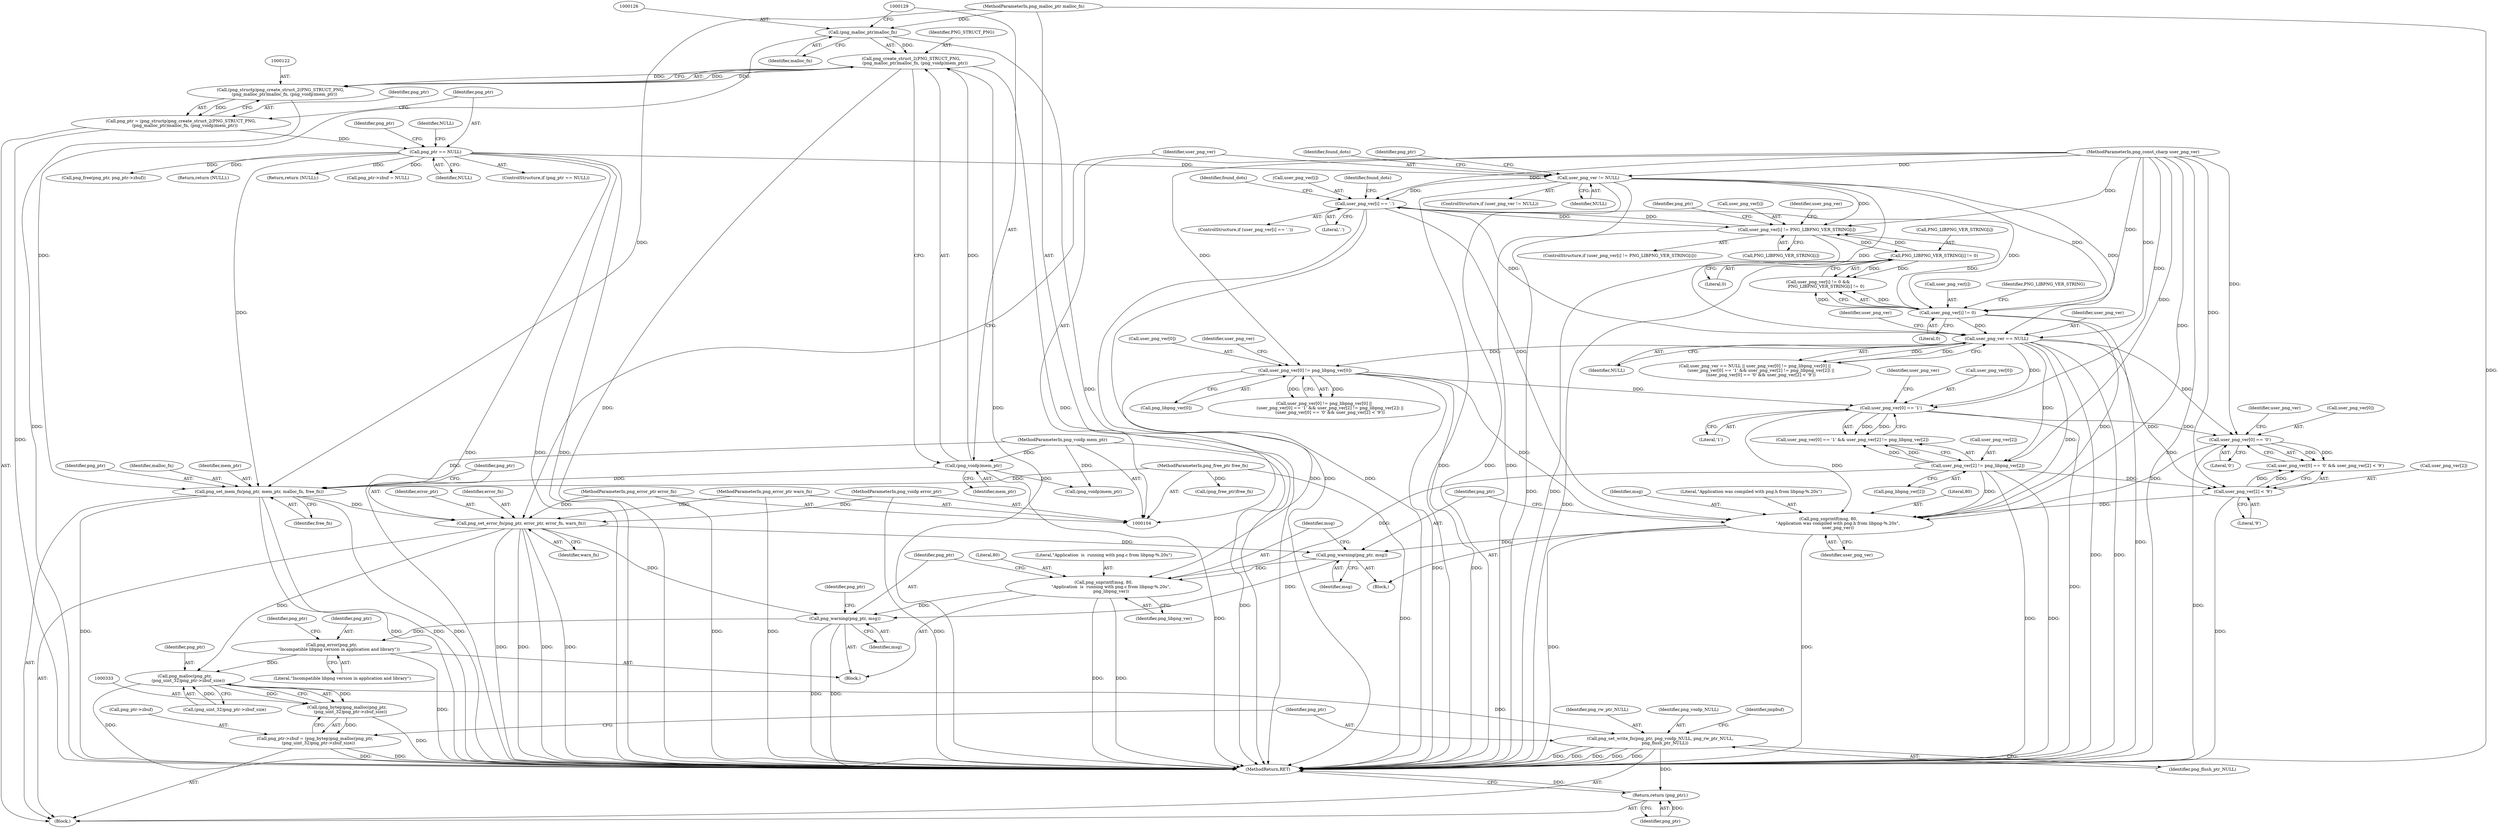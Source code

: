 digraph "0_Chrome_7f3d85b096f66870a15b37c2f40b219b2e292693_24@API" {
"1000307" [label="(Call,png_snprintf(msg, 80,\n           \"Application  is  running with png.c from libpng-%.20s\",\n           png_libpng_ver))"];
"1000304" [label="(Call,png_warning(png_ptr, msg))"];
"1000185" [label="(Call,png_set_error_fn(png_ptr, error_ptr, error_fn, warn_fn))"];
"1000180" [label="(Call,png_set_mem_fn(png_ptr, mem_ptr, malloc_fn, free_fn))"];
"1000132" [label="(Call,png_ptr == NULL)"];
"1000119" [label="(Call,png_ptr = (png_structp)png_create_struct_2(PNG_STRUCT_PNG,\n      (png_malloc_ptr)malloc_fn, (png_voidp)mem_ptr))"];
"1000121" [label="(Call,(png_structp)png_create_struct_2(PNG_STRUCT_PNG,\n      (png_malloc_ptr)malloc_fn, (png_voidp)mem_ptr))"];
"1000123" [label="(Call,png_create_struct_2(PNG_STRUCT_PNG,\n      (png_malloc_ptr)malloc_fn, (png_voidp)mem_ptr))"];
"1000125" [label="(Call,(png_malloc_ptr)malloc_fn)"];
"1000110" [label="(MethodParameterIn,png_malloc_ptr malloc_fn)"];
"1000128" [label="(Call,(png_voidp)mem_ptr)"];
"1000109" [label="(MethodParameterIn,png_voidp mem_ptr)"];
"1000111" [label="(MethodParameterIn,png_free_ptr free_fn)"];
"1000106" [label="(MethodParameterIn,png_voidp error_ptr)"];
"1000107" [label="(MethodParameterIn,png_error_ptr error_fn)"];
"1000108" [label="(MethodParameterIn,png_error_ptr warn_fn)"];
"1000299" [label="(Call,png_snprintf(msg, 80,\n              \"Application was compiled with png.h from libpng-%.20s\",\n              user_png_ver))"];
"1000258" [label="(Call,user_png_ver == NULL)"];
"1000221" [label="(Call,user_png_ver[i] == '.')"];
"1000208" [label="(Call,user_png_ver[i] != PNG_LIBPNG_VER_STRING[i])"];
"1000233" [label="(Call,user_png_ver[i] != 0)"];
"1000191" [label="(Call,user_png_ver != NULL)"];
"1000105" [label="(MethodParameterIn,png_const_charp user_png_ver)"];
"1000238" [label="(Call,PNG_LIBPNG_VER_STRING[i] != 0)"];
"1000284" [label="(Call,user_png_ver[0] == '0')"];
"1000271" [label="(Call,user_png_ver[0] == '1')"];
"1000262" [label="(Call,user_png_ver[0] != png_libpng_ver[0])"];
"1000289" [label="(Call,user_png_ver[2] < '9')"];
"1000276" [label="(Call,user_png_ver[2] != png_libpng_ver[2])"];
"1000312" [label="(Call,png_warning(png_ptr, msg))"];
"1000320" [label="(Call,png_error(png_ptr,\n           \"Incompatible libpng version in application and library\"))"];
"1000334" [label="(Call,png_malloc(png_ptr,\n     (png_uint_32)png_ptr->zbuf_size))"];
"1000332" [label="(Call,(png_bytep)png_malloc(png_ptr,\n     (png_uint_32)png_ptr->zbuf_size))"];
"1000328" [label="(Call,png_ptr->zbuf = (png_bytep)png_malloc(png_ptr,\n     (png_uint_32)png_ptr->zbuf_size))"];
"1000341" [label="(Call,png_set_write_fn(png_ptr, png_voidp_NULL, png_rw_ptr_NULL,\n       png_flush_ptr_NULL))"];
"1000357" [label="(Return,return (png_ptr);)"];
"1000135" [label="(Return,return (NULL);)"];
"1000263" [label="(Call,user_png_ver[0])"];
"1000357" [label="(Return,return (png_ptr);)"];
"1000156" [label="(Call,png_ptr->zbuf = NULL)"];
"1000272" [label="(Call,user_png_ver[0])"];
"1000191" [label="(Call,user_png_ver != NULL)"];
"1000257" [label="(Call,user_png_ver == NULL || user_png_ver[0] != png_libpng_ver[0] ||\n         (user_png_ver[0] == '1' && user_png_ver[2] != png_libpng_ver[2]) ||\n         (user_png_ver[0] == '0' && user_png_ver[2] < '9'))"];
"1000320" [label="(Call,png_error(png_ptr,\n           \"Incompatible libpng version in application and library\"))"];
"1000303" [label="(Identifier,user_png_ver)"];
"1000280" [label="(Call,png_libpng_ver[2])"];
"1000232" [label="(Call,user_png_ver[i] != 0 &&\n            PNG_LIBPNG_VER_STRING[i] != 0)"];
"1000266" [label="(Call,png_libpng_ver[0])"];
"1000192" [label="(Identifier,user_png_ver)"];
"1000107" [label="(MethodParameterIn,png_error_ptr error_fn)"];
"1000125" [label="(Call,(png_malloc_ptr)malloc_fn)"];
"1000291" [label="(Identifier,user_png_ver)"];
"1000165" [label="(Call,(png_free_ptr)free_fn)"];
"1000275" [label="(Literal,'1')"];
"1000345" [label="(Identifier,png_flush_ptr_NULL)"];
"1000304" [label="(Call,png_warning(png_ptr, msg))"];
"1000134" [label="(Identifier,NULL)"];
"1000239" [label="(Call,PNG_LIBPNG_VER_STRING[i])"];
"1000312" [label="(Call,png_warning(png_ptr, msg))"];
"1000230" [label="(Identifier,found_dots)"];
"1000270" [label="(Call,user_png_ver[0] == '1' && user_png_ver[2] != png_libpng_ver[2])"];
"1000278" [label="(Identifier,user_png_ver)"];
"1000222" [label="(Call,user_png_ver[i])"];
"1000344" [label="(Identifier,png_rw_ptr_NULL)"];
"1000186" [label="(Identifier,png_ptr)"];
"1000183" [label="(Identifier,malloc_fn)"];
"1000212" [label="(Call,PNG_LIBPNG_VER_STRING[i])"];
"1000306" [label="(Identifier,msg)"];
"1000123" [label="(Call,png_create_struct_2(PNG_STRUCT_PNG,\n      (png_malloc_ptr)malloc_fn, (png_voidp)mem_ptr))"];
"1000293" [label="(Literal,'9')"];
"1000185" [label="(Call,png_set_error_fn(png_ptr, error_ptr, error_fn, warn_fn))"];
"1000300" [label="(Identifier,msg)"];
"1000288" [label="(Literal,'0')"];
"1000261" [label="(Call,user_png_ver[0] != png_libpng_ver[0] ||\n         (user_png_ver[0] == '1' && user_png_ver[2] != png_libpng_ver[2]) ||\n         (user_png_ver[0] == '0' && user_png_ver[2] < '9'))"];
"1000294" [label="(Block,)"];
"1000132" [label="(Call,png_ptr == NULL)"];
"1000127" [label="(Identifier,malloc_fn)"];
"1000277" [label="(Call,user_png_ver[2])"];
"1000328" [label="(Call,png_ptr->zbuf = (png_bytep)png_malloc(png_ptr,\n     (png_uint_32)png_ptr->zbuf_size))"];
"1000309" [label="(Literal,80)"];
"1000283" [label="(Call,user_png_ver[0] == '0' && user_png_ver[2] < '9')"];
"1000299" [label="(Call,png_snprintf(msg, 80,\n              \"Application was compiled with png.h from libpng-%.20s\",\n              user_png_ver))"];
"1000290" [label="(Call,user_png_ver[2])"];
"1000329" [label="(Call,png_ptr->zbuf)"];
"1000131" [label="(ControlStructure,if (png_ptr == NULL))"];
"1000260" [label="(Identifier,NULL)"];
"1000184" [label="(Identifier,free_fn)"];
"1000307" [label="(Call,png_snprintf(msg, 80,\n           \"Application  is  running with png.c from libpng-%.20s\",\n           png_libpng_ver))"];
"1000190" [label="(ControlStructure,if (user_png_ver != NULL))"];
"1000182" [label="(Identifier,mem_ptr)"];
"1000359" [label="(MethodReturn,RET)"];
"1000233" [label="(Call,user_png_ver[i] != 0)"];
"1000284" [label="(Call,user_png_ver[0] == '0')"];
"1000343" [label="(Identifier,png_voidp_NULL)"];
"1000313" [label="(Identifier,png_ptr)"];
"1000151" [label="(Call,png_free(png_ptr, png_ptr->zbuf))"];
"1000259" [label="(Identifier,user_png_ver)"];
"1000139" [label="(Identifier,png_ptr)"];
"1000221" [label="(Call,user_png_ver[i] == '.')"];
"1000207" [label="(ControlStructure,if (user_png_ver[i] != PNG_LIBPNG_VER_STRING[i]))"];
"1000332" [label="(Call,(png_bytep)png_malloc(png_ptr,\n     (png_uint_32)png_ptr->zbuf_size))"];
"1000237" [label="(Literal,0)"];
"1000298" [label="(Block,)"];
"1000342" [label="(Identifier,png_ptr)"];
"1000217" [label="(Identifier,png_ptr)"];
"1000119" [label="(Call,png_ptr = (png_structp)png_create_struct_2(PNG_STRUCT_PNG,\n      (png_malloc_ptr)malloc_fn, (png_voidp)mem_ptr))"];
"1000240" [label="(Identifier,PNG_LIBPNG_VER_STRING)"];
"1000128" [label="(Call,(png_voidp)mem_ptr)"];
"1000302" [label="(Literal,\"Application was compiled with png.h from libpng-%.20s\")"];
"1000111" [label="(MethodParameterIn,png_free_ptr free_fn)"];
"1000311" [label="(Identifier,png_libpng_ver)"];
"1000187" [label="(Identifier,error_ptr)"];
"1000225" [label="(Literal,'.')"];
"1000317" [label="(Identifier,png_ptr)"];
"1000130" [label="(Identifier,mem_ptr)"];
"1000189" [label="(Identifier,warn_fn)"];
"1000109" [label="(MethodParameterIn,png_voidp mem_ptr)"];
"1000136" [label="(Identifier,NULL)"];
"1000209" [label="(Call,user_png_ver[i])"];
"1000168" [label="(Call,(png_voidp)mem_ptr)"];
"1000188" [label="(Identifier,error_fn)"];
"1000358" [label="(Identifier,png_ptr)"];
"1000181" [label="(Identifier,png_ptr)"];
"1000314" [label="(Identifier,msg)"];
"1000264" [label="(Identifier,user_png_ver)"];
"1000348" [label="(Identifier,jmpbuf)"];
"1000322" [label="(Literal,\"Incompatible libpng version in application and library\")"];
"1000121" [label="(Call,(png_structp)png_create_struct_2(PNG_STRUCT_PNG,\n      (png_malloc_ptr)malloc_fn, (png_voidp)mem_ptr))"];
"1000310" [label="(Literal,\"Application  is  running with png.c from libpng-%.20s\")"];
"1000110" [label="(MethodParameterIn,png_malloc_ptr malloc_fn)"];
"1000112" [label="(Block,)"];
"1000220" [label="(ControlStructure,if (user_png_ver[i] == '.'))"];
"1000325" [label="(Identifier,png_ptr)"];
"1000180" [label="(Call,png_set_mem_fn(png_ptr, mem_ptr, malloc_fn, free_fn))"];
"1000223" [label="(Identifier,user_png_ver)"];
"1000120" [label="(Identifier,png_ptr)"];
"1000234" [label="(Call,user_png_ver[i])"];
"1000124" [label="(Identifier,PNG_STRUCT_PNG)"];
"1000246" [label="(Identifier,png_ptr)"];
"1000197" [label="(Identifier,found_dots)"];
"1000273" [label="(Identifier,user_png_ver)"];
"1000108" [label="(MethodParameterIn,png_error_ptr warn_fn)"];
"1000271" [label="(Call,user_png_ver[0] == '1')"];
"1000334" [label="(Call,png_malloc(png_ptr,\n     (png_uint_32)png_ptr->zbuf_size))"];
"1000242" [label="(Literal,0)"];
"1000262" [label="(Call,user_png_ver[0] != png_libpng_ver[0])"];
"1000258" [label="(Call,user_png_ver == NULL)"];
"1000133" [label="(Identifier,png_ptr)"];
"1000305" [label="(Identifier,png_ptr)"];
"1000289" [label="(Call,user_png_ver[2] < '9')"];
"1000341" [label="(Call,png_set_write_fn(png_ptr, png_voidp_NULL, png_rw_ptr_NULL,\n       png_flush_ptr_NULL))"];
"1000301" [label="(Literal,80)"];
"1000208" [label="(Call,user_png_ver[i] != PNG_LIBPNG_VER_STRING[i])"];
"1000238" [label="(Call,PNG_LIBPNG_VER_STRING[i] != 0)"];
"1000308" [label="(Identifier,msg)"];
"1000227" [label="(Identifier,found_dots)"];
"1000335" [label="(Identifier,png_ptr)"];
"1000105" [label="(MethodParameterIn,png_const_charp user_png_ver)"];
"1000193" [label="(Identifier,NULL)"];
"1000285" [label="(Call,user_png_ver[0])"];
"1000321" [label="(Identifier,png_ptr)"];
"1000336" [label="(Call,(png_uint_32)png_ptr->zbuf_size)"];
"1000276" [label="(Call,user_png_ver[2] != png_libpng_ver[2])"];
"1000106" [label="(MethodParameterIn,png_voidp error_ptr)"];
"1000171" [label="(Return,return (NULL);)"];
"1000307" -> "1000294"  [label="AST: "];
"1000307" -> "1000311"  [label="CFG: "];
"1000308" -> "1000307"  [label="AST: "];
"1000309" -> "1000307"  [label="AST: "];
"1000310" -> "1000307"  [label="AST: "];
"1000311" -> "1000307"  [label="AST: "];
"1000313" -> "1000307"  [label="CFG: "];
"1000307" -> "1000359"  [label="DDG: "];
"1000307" -> "1000359"  [label="DDG: "];
"1000304" -> "1000307"  [label="DDG: "];
"1000276" -> "1000307"  [label="DDG: "];
"1000262" -> "1000307"  [label="DDG: "];
"1000307" -> "1000312"  [label="DDG: "];
"1000304" -> "1000298"  [label="AST: "];
"1000304" -> "1000306"  [label="CFG: "];
"1000305" -> "1000304"  [label="AST: "];
"1000306" -> "1000304"  [label="AST: "];
"1000308" -> "1000304"  [label="CFG: "];
"1000185" -> "1000304"  [label="DDG: "];
"1000299" -> "1000304"  [label="DDG: "];
"1000304" -> "1000312"  [label="DDG: "];
"1000185" -> "1000112"  [label="AST: "];
"1000185" -> "1000189"  [label="CFG: "];
"1000186" -> "1000185"  [label="AST: "];
"1000187" -> "1000185"  [label="AST: "];
"1000188" -> "1000185"  [label="AST: "];
"1000189" -> "1000185"  [label="AST: "];
"1000192" -> "1000185"  [label="CFG: "];
"1000185" -> "1000359"  [label="DDG: "];
"1000185" -> "1000359"  [label="DDG: "];
"1000185" -> "1000359"  [label="DDG: "];
"1000185" -> "1000359"  [label="DDG: "];
"1000180" -> "1000185"  [label="DDG: "];
"1000106" -> "1000185"  [label="DDG: "];
"1000107" -> "1000185"  [label="DDG: "];
"1000108" -> "1000185"  [label="DDG: "];
"1000185" -> "1000312"  [label="DDG: "];
"1000185" -> "1000334"  [label="DDG: "];
"1000180" -> "1000112"  [label="AST: "];
"1000180" -> "1000184"  [label="CFG: "];
"1000181" -> "1000180"  [label="AST: "];
"1000182" -> "1000180"  [label="AST: "];
"1000183" -> "1000180"  [label="AST: "];
"1000184" -> "1000180"  [label="AST: "];
"1000186" -> "1000180"  [label="CFG: "];
"1000180" -> "1000359"  [label="DDG: "];
"1000180" -> "1000359"  [label="DDG: "];
"1000180" -> "1000359"  [label="DDG: "];
"1000180" -> "1000359"  [label="DDG: "];
"1000132" -> "1000180"  [label="DDG: "];
"1000128" -> "1000180"  [label="DDG: "];
"1000109" -> "1000180"  [label="DDG: "];
"1000125" -> "1000180"  [label="DDG: "];
"1000110" -> "1000180"  [label="DDG: "];
"1000111" -> "1000180"  [label="DDG: "];
"1000132" -> "1000131"  [label="AST: "];
"1000132" -> "1000134"  [label="CFG: "];
"1000133" -> "1000132"  [label="AST: "];
"1000134" -> "1000132"  [label="AST: "];
"1000136" -> "1000132"  [label="CFG: "];
"1000139" -> "1000132"  [label="CFG: "];
"1000132" -> "1000359"  [label="DDG: "];
"1000132" -> "1000359"  [label="DDG: "];
"1000132" -> "1000359"  [label="DDG: "];
"1000119" -> "1000132"  [label="DDG: "];
"1000132" -> "1000135"  [label="DDG: "];
"1000132" -> "1000151"  [label="DDG: "];
"1000132" -> "1000156"  [label="DDG: "];
"1000132" -> "1000171"  [label="DDG: "];
"1000132" -> "1000191"  [label="DDG: "];
"1000119" -> "1000112"  [label="AST: "];
"1000119" -> "1000121"  [label="CFG: "];
"1000120" -> "1000119"  [label="AST: "];
"1000121" -> "1000119"  [label="AST: "];
"1000133" -> "1000119"  [label="CFG: "];
"1000119" -> "1000359"  [label="DDG: "];
"1000121" -> "1000119"  [label="DDG: "];
"1000121" -> "1000123"  [label="CFG: "];
"1000122" -> "1000121"  [label="AST: "];
"1000123" -> "1000121"  [label="AST: "];
"1000121" -> "1000359"  [label="DDG: "];
"1000123" -> "1000121"  [label="DDG: "];
"1000123" -> "1000121"  [label="DDG: "];
"1000123" -> "1000121"  [label="DDG: "];
"1000123" -> "1000128"  [label="CFG: "];
"1000124" -> "1000123"  [label="AST: "];
"1000125" -> "1000123"  [label="AST: "];
"1000128" -> "1000123"  [label="AST: "];
"1000123" -> "1000359"  [label="DDG: "];
"1000123" -> "1000359"  [label="DDG: "];
"1000123" -> "1000359"  [label="DDG: "];
"1000125" -> "1000123"  [label="DDG: "];
"1000128" -> "1000123"  [label="DDG: "];
"1000125" -> "1000127"  [label="CFG: "];
"1000126" -> "1000125"  [label="AST: "];
"1000127" -> "1000125"  [label="AST: "];
"1000129" -> "1000125"  [label="CFG: "];
"1000125" -> "1000359"  [label="DDG: "];
"1000110" -> "1000125"  [label="DDG: "];
"1000110" -> "1000104"  [label="AST: "];
"1000110" -> "1000359"  [label="DDG: "];
"1000128" -> "1000130"  [label="CFG: "];
"1000129" -> "1000128"  [label="AST: "];
"1000130" -> "1000128"  [label="AST: "];
"1000128" -> "1000359"  [label="DDG: "];
"1000109" -> "1000128"  [label="DDG: "];
"1000128" -> "1000168"  [label="DDG: "];
"1000109" -> "1000104"  [label="AST: "];
"1000109" -> "1000359"  [label="DDG: "];
"1000109" -> "1000168"  [label="DDG: "];
"1000111" -> "1000104"  [label="AST: "];
"1000111" -> "1000359"  [label="DDG: "];
"1000111" -> "1000165"  [label="DDG: "];
"1000106" -> "1000104"  [label="AST: "];
"1000106" -> "1000359"  [label="DDG: "];
"1000107" -> "1000104"  [label="AST: "];
"1000107" -> "1000359"  [label="DDG: "];
"1000108" -> "1000104"  [label="AST: "];
"1000108" -> "1000359"  [label="DDG: "];
"1000299" -> "1000298"  [label="AST: "];
"1000299" -> "1000303"  [label="CFG: "];
"1000300" -> "1000299"  [label="AST: "];
"1000301" -> "1000299"  [label="AST: "];
"1000302" -> "1000299"  [label="AST: "];
"1000303" -> "1000299"  [label="AST: "];
"1000305" -> "1000299"  [label="CFG: "];
"1000299" -> "1000359"  [label="DDG: "];
"1000299" -> "1000359"  [label="DDG: "];
"1000258" -> "1000299"  [label="DDG: "];
"1000284" -> "1000299"  [label="DDG: "];
"1000289" -> "1000299"  [label="DDG: "];
"1000262" -> "1000299"  [label="DDG: "];
"1000221" -> "1000299"  [label="DDG: "];
"1000271" -> "1000299"  [label="DDG: "];
"1000233" -> "1000299"  [label="DDG: "];
"1000276" -> "1000299"  [label="DDG: "];
"1000105" -> "1000299"  [label="DDG: "];
"1000258" -> "1000257"  [label="AST: "];
"1000258" -> "1000260"  [label="CFG: "];
"1000259" -> "1000258"  [label="AST: "];
"1000260" -> "1000258"  [label="AST: "];
"1000264" -> "1000258"  [label="CFG: "];
"1000257" -> "1000258"  [label="CFG: "];
"1000258" -> "1000359"  [label="DDG: "];
"1000258" -> "1000359"  [label="DDG: "];
"1000258" -> "1000257"  [label="DDG: "];
"1000258" -> "1000257"  [label="DDG: "];
"1000221" -> "1000258"  [label="DDG: "];
"1000233" -> "1000258"  [label="DDG: "];
"1000191" -> "1000258"  [label="DDG: "];
"1000191" -> "1000258"  [label="DDG: "];
"1000105" -> "1000258"  [label="DDG: "];
"1000258" -> "1000262"  [label="DDG: "];
"1000258" -> "1000271"  [label="DDG: "];
"1000258" -> "1000276"  [label="DDG: "];
"1000258" -> "1000284"  [label="DDG: "];
"1000258" -> "1000289"  [label="DDG: "];
"1000221" -> "1000220"  [label="AST: "];
"1000221" -> "1000225"  [label="CFG: "];
"1000222" -> "1000221"  [label="AST: "];
"1000225" -> "1000221"  [label="AST: "];
"1000230" -> "1000221"  [label="CFG: "];
"1000227" -> "1000221"  [label="CFG: "];
"1000221" -> "1000359"  [label="DDG: "];
"1000221" -> "1000359"  [label="DDG: "];
"1000221" -> "1000208"  [label="DDG: "];
"1000208" -> "1000221"  [label="DDG: "];
"1000191" -> "1000221"  [label="DDG: "];
"1000105" -> "1000221"  [label="DDG: "];
"1000221" -> "1000233"  [label="DDG: "];
"1000208" -> "1000207"  [label="AST: "];
"1000208" -> "1000212"  [label="CFG: "];
"1000209" -> "1000208"  [label="AST: "];
"1000212" -> "1000208"  [label="AST: "];
"1000217" -> "1000208"  [label="CFG: "];
"1000223" -> "1000208"  [label="CFG: "];
"1000208" -> "1000359"  [label="DDG: "];
"1000208" -> "1000359"  [label="DDG: "];
"1000233" -> "1000208"  [label="DDG: "];
"1000191" -> "1000208"  [label="DDG: "];
"1000105" -> "1000208"  [label="DDG: "];
"1000238" -> "1000208"  [label="DDG: "];
"1000208" -> "1000238"  [label="DDG: "];
"1000233" -> "1000232"  [label="AST: "];
"1000233" -> "1000237"  [label="CFG: "];
"1000234" -> "1000233"  [label="AST: "];
"1000237" -> "1000233"  [label="AST: "];
"1000240" -> "1000233"  [label="CFG: "];
"1000232" -> "1000233"  [label="CFG: "];
"1000233" -> "1000359"  [label="DDG: "];
"1000233" -> "1000232"  [label="DDG: "];
"1000233" -> "1000232"  [label="DDG: "];
"1000191" -> "1000233"  [label="DDG: "];
"1000105" -> "1000233"  [label="DDG: "];
"1000191" -> "1000190"  [label="AST: "];
"1000191" -> "1000193"  [label="CFG: "];
"1000192" -> "1000191"  [label="AST: "];
"1000193" -> "1000191"  [label="AST: "];
"1000197" -> "1000191"  [label="CFG: "];
"1000246" -> "1000191"  [label="CFG: "];
"1000191" -> "1000359"  [label="DDG: "];
"1000191" -> "1000359"  [label="DDG: "];
"1000191" -> "1000359"  [label="DDG: "];
"1000105" -> "1000191"  [label="DDG: "];
"1000105" -> "1000104"  [label="AST: "];
"1000105" -> "1000359"  [label="DDG: "];
"1000105" -> "1000262"  [label="DDG: "];
"1000105" -> "1000271"  [label="DDG: "];
"1000105" -> "1000276"  [label="DDG: "];
"1000105" -> "1000284"  [label="DDG: "];
"1000105" -> "1000289"  [label="DDG: "];
"1000238" -> "1000232"  [label="AST: "];
"1000238" -> "1000242"  [label="CFG: "];
"1000239" -> "1000238"  [label="AST: "];
"1000242" -> "1000238"  [label="AST: "];
"1000232" -> "1000238"  [label="CFG: "];
"1000238" -> "1000359"  [label="DDG: "];
"1000238" -> "1000232"  [label="DDG: "];
"1000238" -> "1000232"  [label="DDG: "];
"1000284" -> "1000283"  [label="AST: "];
"1000284" -> "1000288"  [label="CFG: "];
"1000285" -> "1000284"  [label="AST: "];
"1000288" -> "1000284"  [label="AST: "];
"1000291" -> "1000284"  [label="CFG: "];
"1000283" -> "1000284"  [label="CFG: "];
"1000284" -> "1000359"  [label="DDG: "];
"1000284" -> "1000283"  [label="DDG: "];
"1000284" -> "1000283"  [label="DDG: "];
"1000271" -> "1000284"  [label="DDG: "];
"1000271" -> "1000270"  [label="AST: "];
"1000271" -> "1000275"  [label="CFG: "];
"1000272" -> "1000271"  [label="AST: "];
"1000275" -> "1000271"  [label="AST: "];
"1000278" -> "1000271"  [label="CFG: "];
"1000270" -> "1000271"  [label="CFG: "];
"1000271" -> "1000359"  [label="DDG: "];
"1000271" -> "1000270"  [label="DDG: "];
"1000271" -> "1000270"  [label="DDG: "];
"1000262" -> "1000271"  [label="DDG: "];
"1000262" -> "1000261"  [label="AST: "];
"1000262" -> "1000266"  [label="CFG: "];
"1000263" -> "1000262"  [label="AST: "];
"1000266" -> "1000262"  [label="AST: "];
"1000273" -> "1000262"  [label="CFG: "];
"1000261" -> "1000262"  [label="CFG: "];
"1000262" -> "1000359"  [label="DDG: "];
"1000262" -> "1000359"  [label="DDG: "];
"1000262" -> "1000261"  [label="DDG: "];
"1000262" -> "1000261"  [label="DDG: "];
"1000289" -> "1000283"  [label="AST: "];
"1000289" -> "1000293"  [label="CFG: "];
"1000290" -> "1000289"  [label="AST: "];
"1000293" -> "1000289"  [label="AST: "];
"1000283" -> "1000289"  [label="CFG: "];
"1000289" -> "1000359"  [label="DDG: "];
"1000289" -> "1000283"  [label="DDG: "];
"1000289" -> "1000283"  [label="DDG: "];
"1000276" -> "1000289"  [label="DDG: "];
"1000276" -> "1000270"  [label="AST: "];
"1000276" -> "1000280"  [label="CFG: "];
"1000277" -> "1000276"  [label="AST: "];
"1000280" -> "1000276"  [label="AST: "];
"1000270" -> "1000276"  [label="CFG: "];
"1000276" -> "1000359"  [label="DDG: "];
"1000276" -> "1000359"  [label="DDG: "];
"1000276" -> "1000270"  [label="DDG: "];
"1000276" -> "1000270"  [label="DDG: "];
"1000312" -> "1000294"  [label="AST: "];
"1000312" -> "1000314"  [label="CFG: "];
"1000313" -> "1000312"  [label="AST: "];
"1000314" -> "1000312"  [label="AST: "];
"1000317" -> "1000312"  [label="CFG: "];
"1000312" -> "1000359"  [label="DDG: "];
"1000312" -> "1000359"  [label="DDG: "];
"1000312" -> "1000320"  [label="DDG: "];
"1000320" -> "1000294"  [label="AST: "];
"1000320" -> "1000322"  [label="CFG: "];
"1000321" -> "1000320"  [label="AST: "];
"1000322" -> "1000320"  [label="AST: "];
"1000325" -> "1000320"  [label="CFG: "];
"1000320" -> "1000359"  [label="DDG: "];
"1000320" -> "1000334"  [label="DDG: "];
"1000334" -> "1000332"  [label="AST: "];
"1000334" -> "1000336"  [label="CFG: "];
"1000335" -> "1000334"  [label="AST: "];
"1000336" -> "1000334"  [label="AST: "];
"1000332" -> "1000334"  [label="CFG: "];
"1000334" -> "1000359"  [label="DDG: "];
"1000334" -> "1000332"  [label="DDG: "];
"1000334" -> "1000332"  [label="DDG: "];
"1000336" -> "1000334"  [label="DDG: "];
"1000334" -> "1000341"  [label="DDG: "];
"1000332" -> "1000328"  [label="AST: "];
"1000333" -> "1000332"  [label="AST: "];
"1000328" -> "1000332"  [label="CFG: "];
"1000332" -> "1000359"  [label="DDG: "];
"1000332" -> "1000328"  [label="DDG: "];
"1000328" -> "1000112"  [label="AST: "];
"1000329" -> "1000328"  [label="AST: "];
"1000342" -> "1000328"  [label="CFG: "];
"1000328" -> "1000359"  [label="DDG: "];
"1000328" -> "1000359"  [label="DDG: "];
"1000341" -> "1000112"  [label="AST: "];
"1000341" -> "1000345"  [label="CFG: "];
"1000342" -> "1000341"  [label="AST: "];
"1000343" -> "1000341"  [label="AST: "];
"1000344" -> "1000341"  [label="AST: "];
"1000345" -> "1000341"  [label="AST: "];
"1000348" -> "1000341"  [label="CFG: "];
"1000341" -> "1000359"  [label="DDG: "];
"1000341" -> "1000359"  [label="DDG: "];
"1000341" -> "1000359"  [label="DDG: "];
"1000341" -> "1000359"  [label="DDG: "];
"1000341" -> "1000359"  [label="DDG: "];
"1000341" -> "1000357"  [label="DDG: "];
"1000357" -> "1000112"  [label="AST: "];
"1000357" -> "1000358"  [label="CFG: "];
"1000358" -> "1000357"  [label="AST: "];
"1000359" -> "1000357"  [label="CFG: "];
"1000357" -> "1000359"  [label="DDG: "];
"1000358" -> "1000357"  [label="DDG: "];
}
